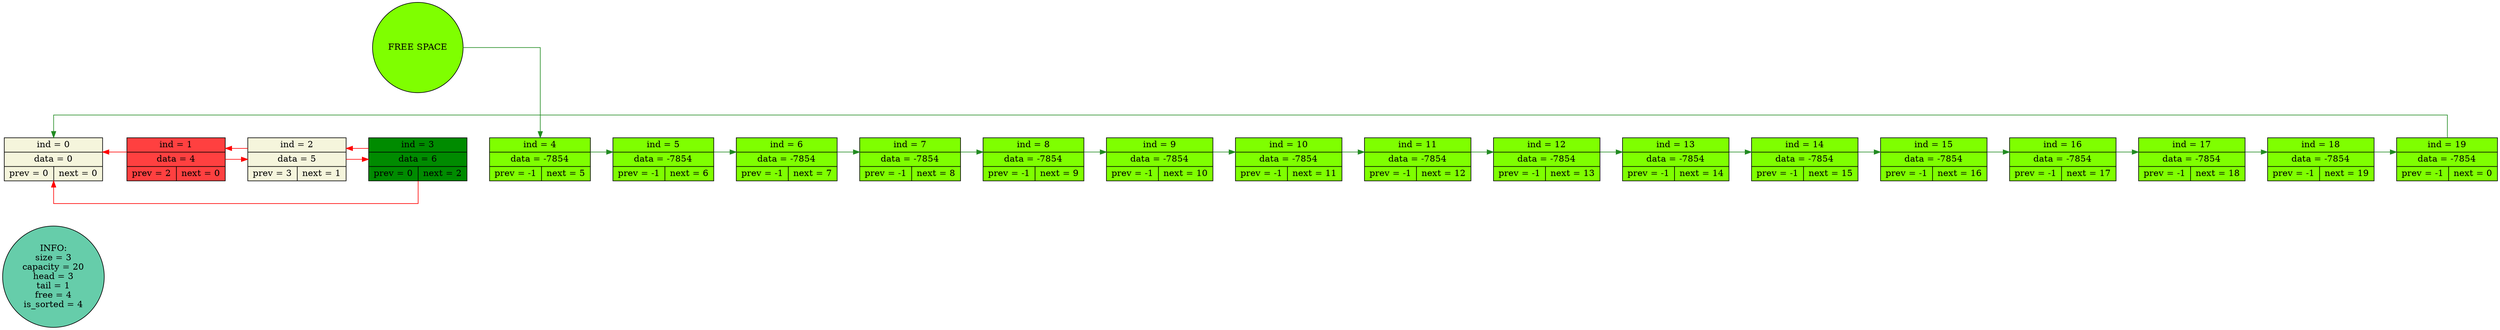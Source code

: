 digraph G{
   rankdir=LR;
   splines=ortho;
   nodesep=1;
   info_node[shape="circle", style="filled", fillcolor="aquamarine3", label="INFO:\nsize = 3\ncapacity = 20\nhead = 3\ntail = 1\nfree = 4\nis_sorted = 4"];
   free_node[shape="circle", style="filled", fillcolor="chartreuse1", label="FREE SPACE"];
   node_0[shape="record", style="filled", fillcolor="beige", label=" ind = 0 | data = 0 | { prev = 0 | next = 0}"];
   node_1[shape="record", style="filled", fillcolor="brown1", label=" ind = 1 | data = 4 | { prev = 2 | next = 0}"];
   node_2[shape="record", style="filled", fillcolor="beige", label=" ind = 2 | data = 5 | { prev = 3 | next = 1}"];
   node_3[shape="record", style="filled", fillcolor="green4", label=" ind = 3 | data = 6 | { prev = 0 | next = 2}"];
   node_4[shape="record", style="filled", fillcolor="chartreuse1", label=" ind = 4 | data = -7854 | { prev = -1 | next = 5}"];
   node_5[shape="record", style="filled", fillcolor="chartreuse1", label=" ind = 5 | data = -7854 | { prev = -1 | next = 6}"];
   node_6[shape="record", style="filled", fillcolor="chartreuse1", label=" ind = 6 | data = -7854 | { prev = -1 | next = 7}"];
   node_7[shape="record", style="filled", fillcolor="chartreuse1", label=" ind = 7 | data = -7854 | { prev = -1 | next = 8}"];
   node_8[shape="record", style="filled", fillcolor="chartreuse1", label=" ind = 8 | data = -7854 | { prev = -1 | next = 9}"];
   node_9[shape="record", style="filled", fillcolor="chartreuse1", label=" ind = 9 | data = -7854 | { prev = -1 | next = 10}"];
   node_10[shape="record", style="filled", fillcolor="chartreuse1", label=" ind = 10 | data = -7854 | { prev = -1 | next = 11}"];
   node_11[shape="record", style="filled", fillcolor="chartreuse1", label=" ind = 11 | data = -7854 | { prev = -1 | next = 12}"];
   node_12[shape="record", style="filled", fillcolor="chartreuse1", label=" ind = 12 | data = -7854 | { prev = -1 | next = 13}"];
   node_13[shape="record", style="filled", fillcolor="chartreuse1", label=" ind = 13 | data = -7854 | { prev = -1 | next = 14}"];
   node_14[shape="record", style="filled", fillcolor="chartreuse1", label=" ind = 14 | data = -7854 | { prev = -1 | next = 15}"];
   node_15[shape="record", style="filled", fillcolor="chartreuse1", label=" ind = 15 | data = -7854 | { prev = -1 | next = 16}"];
   node_16[shape="record", style="filled", fillcolor="chartreuse1", label=" ind = 16 | data = -7854 | { prev = -1 | next = 17}"];
   node_17[shape="record", style="filled", fillcolor="chartreuse1", label=" ind = 17 | data = -7854 | { prev = -1 | next = 18}"];
   node_18[shape="record", style="filled", fillcolor="chartreuse1", label=" ind = 18 | data = -7854 | { prev = -1 | next = 19}"];
   node_19[shape="record", style="filled", fillcolor="chartreuse1", label=" ind = 19 | data = -7854 | { prev = -1 | next = 0}"];
   node_0->node_1[color="black", weight=1000, style="invis"];
   node_1->node_2[color="black", weight=1000, style="invis"];
   node_2->node_3[color="black", weight=1000, style="invis"];
   node_3->node_4[color="black", weight=1000, style="invis"];
   node_4->node_5[color="black", weight=1000, style="invis"];
   node_5->node_6[color="black", weight=1000, style="invis"];
   node_6->node_7[color="black", weight=1000, style="invis"];
   node_7->node_8[color="black", weight=1000, style="invis"];
   node_8->node_9[color="black", weight=1000, style="invis"];
   node_9->node_10[color="black", weight=1000, style="invis"];
   node_10->node_11[color="black", weight=1000, style="invis"];
   node_11->node_12[color="black", weight=1000, style="invis"];
   node_12->node_13[color="black", weight=1000, style="invis"];
   node_13->node_14[color="black", weight=1000, style="invis"];
   node_14->node_15[color="black", weight=1000, style="invis"];
   node_15->node_16[color="black", weight=1000, style="invis"];
   node_16->node_17[color="black", weight=1000, style="invis"];
   node_17->node_18[color="black", weight=1000, style="invis"];
   node_18->node_19[color="black", weight=1000, style="invis"];
   node_1->node_0[color="red", constraint=false];
   node_1->node_2[color="red", constraint=false];
   node_2->node_1[color="red", constraint=false];
   node_2->node_3[color="red", constraint=false];
   node_3->node_2[color="red", constraint=false];
   node_3->node_0[color="red", constraint=false];
   node_4->node_5[color="forestgreen", constraint=false];
   node_5->node_6[color="forestgreen", constraint=false];
   node_6->node_7[color="forestgreen", constraint=false];
   node_7->node_8[color="forestgreen", constraint=false];
   node_8->node_9[color="forestgreen", constraint=false];
   node_9->node_10[color="forestgreen", constraint=false];
   node_10->node_11[color="forestgreen", constraint=false];
   node_11->node_12[color="forestgreen", constraint=false];
   node_12->node_13[color="forestgreen", constraint=false];
   node_13->node_14[color="forestgreen", constraint=false];
   node_14->node_15[color="forestgreen", constraint=false];
   node_15->node_16[color="forestgreen", constraint=false];
   node_16->node_17[color="forestgreen", constraint=false];
   node_17->node_18[color="forestgreen", constraint=false];
   node_18->node_19[color="forestgreen", constraint=false];
   node_19->node_0[color="forestgreen", constraint=false];
   free_node->node_4[color="forestgreen"]}